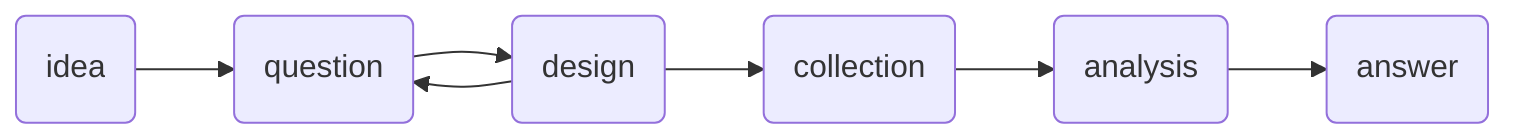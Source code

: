 graph LR
A(idea) --> B
B(question) --> C(design)
C --> B
C --> D(collection)
D --> E(analysis)
E --> F(answer)